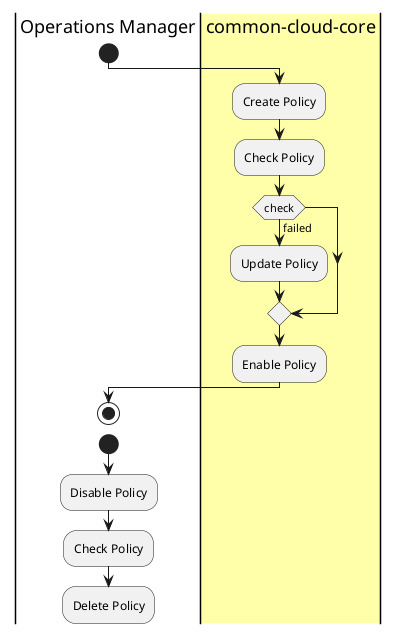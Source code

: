 @startuml
|Operations Manager|
start
|#ffffaa|common-cloud-core|
:Create Policy;
:Check Policy;
if(check) then (failed)
:Update Policy;
endif
:Enable Policy;
|Operations Manager|
stop
start
:Disable Policy;
:Check Policy;
:Delete Policy;
@enduml
